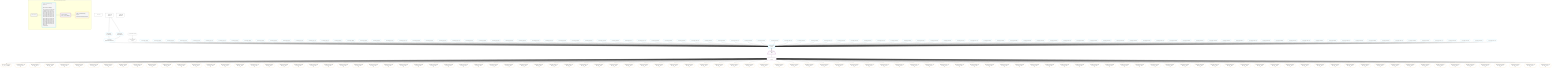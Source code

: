 %%{init: {'themeVariables': { 'fontSize': '12px'}}}%%
graph TD
    classDef path fill:#eee,stroke:#000,color:#000
    classDef plan fill:#fff,stroke-width:1px,color:#000
    classDef itemplan fill:#fff,stroke-width:2px,color:#000
    classDef unbatchedplan fill:#dff,stroke-width:1px,color:#000
    classDef sideeffectplan fill:#fcc,stroke-width:2px,color:#000
    classDef bucket fill:#f6f6f6,color:#000,stroke-width:2px,text-align:left


    %% define steps
    __Value0["__Value[0∈0]"]:::plan
    __Value3["__Value[3∈0]<br />ᐸcontextᐳ"]:::plan
    __Value5["__Value[5∈0]<br />ᐸrootValueᐳ"]:::plan
    __InputStaticLeaf7{{"__InputStaticLeaf[7∈0]"}}:::plan
    Access16{{"Access[16∈1]<br />ᐸ3.pgSettingsᐳ"}}:::plan
    Access17{{"Access[17∈1]<br />ᐸ3.withPgClientᐳ"}}:::plan
    Object18{{"Object[18∈1]<br />ᐸ{pgSettings,withPgClient}ᐳ"}}:::plan
    Connection19{{"Connection[19∈0]<br />ᐸ15ᐳ"}}:::plan
    __InputStaticLeaf24{{"__InputStaticLeaf[24∈1]"}}:::plan
    __InputStaticLeaf28{{"__InputStaticLeaf[28∈1]"}}:::plan
    __InputStaticLeaf32{{"__InputStaticLeaf[32∈1]"}}:::plan
    __InputStaticLeaf36{{"__InputStaticLeaf[36∈1]"}}:::plan
    __InputStaticLeaf40{{"__InputStaticLeaf[40∈1]"}}:::plan
    __InputStaticLeaf44{{"__InputStaticLeaf[44∈1]"}}:::plan
    __InputStaticLeaf48{{"__InputStaticLeaf[48∈1]"}}:::plan
    __InputStaticLeaf52{{"__InputStaticLeaf[52∈1]"}}:::plan
    __InputStaticLeaf56{{"__InputStaticLeaf[56∈1]"}}:::plan
    __InputStaticLeaf60{{"__InputStaticLeaf[60∈1]"}}:::plan
    __InputStaticLeaf64{{"__InputStaticLeaf[64∈1]"}}:::plan
    __InputStaticLeaf68{{"__InputStaticLeaf[68∈1]"}}:::plan
    __InputStaticLeaf72{{"__InputStaticLeaf[72∈1]"}}:::plan
    __InputStaticLeaf76{{"__InputStaticLeaf[76∈1]"}}:::plan
    __InputStaticLeaf80{{"__InputStaticLeaf[80∈1]"}}:::plan
    __InputStaticLeaf84{{"__InputStaticLeaf[84∈1]"}}:::plan
    __InputStaticLeaf88{{"__InputStaticLeaf[88∈1]"}}:::plan
    __InputStaticLeaf92{{"__InputStaticLeaf[92∈1]"}}:::plan
    __InputStaticLeaf96{{"__InputStaticLeaf[96∈1]"}}:::plan
    __InputStaticLeaf100{{"__InputStaticLeaf[100∈1]"}}:::plan
    __InputStaticLeaf104{{"__InputStaticLeaf[104∈1]"}}:::plan
    __InputStaticLeaf108{{"__InputStaticLeaf[108∈1]"}}:::plan
    __InputStaticLeaf112{{"__InputStaticLeaf[112∈1]"}}:::plan
    __InputStaticLeaf116{{"__InputStaticLeaf[116∈1]"}}:::plan
    __InputStaticLeaf120{{"__InputStaticLeaf[120∈1]"}}:::plan
    __InputStaticLeaf124{{"__InputStaticLeaf[124∈1]"}}:::plan
    __InputStaticLeaf128{{"__InputStaticLeaf[128∈1]"}}:::plan
    __InputStaticLeaf132{{"__InputStaticLeaf[132∈1]"}}:::plan
    __InputStaticLeaf136{{"__InputStaticLeaf[136∈1]"}}:::plan
    __InputStaticLeaf140{{"__InputStaticLeaf[140∈1]"}}:::plan
    __InputStaticLeaf144{{"__InputStaticLeaf[144∈1]"}}:::plan
    __InputStaticLeaf148{{"__InputStaticLeaf[148∈1]"}}:::plan
    __InputStaticLeaf152{{"__InputStaticLeaf[152∈1]"}}:::plan
    __InputStaticLeaf156{{"__InputStaticLeaf[156∈1]"}}:::plan
    __InputStaticLeaf160{{"__InputStaticLeaf[160∈1]"}}:::plan
    __InputStaticLeaf164{{"__InputStaticLeaf[164∈1]"}}:::plan
    __InputStaticLeaf168{{"__InputStaticLeaf[168∈1]"}}:::plan
    __InputStaticLeaf172{{"__InputStaticLeaf[172∈1]"}}:::plan
    __InputStaticLeaf176{{"__InputStaticLeaf[176∈1]"}}:::plan
    __InputStaticLeaf180{{"__InputStaticLeaf[180∈1]"}}:::plan
    __InputStaticLeaf184{{"__InputStaticLeaf[184∈1]"}}:::plan
    __InputStaticLeaf188{{"__InputStaticLeaf[188∈1]"}}:::plan
    __InputStaticLeaf192{{"__InputStaticLeaf[192∈1]"}}:::plan
    __InputStaticLeaf196{{"__InputStaticLeaf[196∈1]"}}:::plan
    __InputStaticLeaf200{{"__InputStaticLeaf[200∈1]"}}:::plan
    __InputStaticLeaf204{{"__InputStaticLeaf[204∈1]"}}:::plan
    __InputStaticLeaf208{{"__InputStaticLeaf[208∈1]"}}:::plan
    __InputStaticLeaf212{{"__InputStaticLeaf[212∈1]"}}:::plan
    __InputStaticLeaf216{{"__InputStaticLeaf[216∈1]"}}:::plan
    __InputStaticLeaf220{{"__InputStaticLeaf[220∈1]"}}:::plan
    __InputStaticLeaf224{{"__InputStaticLeaf[224∈1]"}}:::plan
    __InputStaticLeaf228{{"__InputStaticLeaf[228∈1]"}}:::plan
    __InputStaticLeaf232{{"__InputStaticLeaf[232∈1]"}}:::plan
    __InputStaticLeaf236{{"__InputStaticLeaf[236∈1]"}}:::plan
    __InputStaticLeaf240{{"__InputStaticLeaf[240∈1]"}}:::plan
    __InputStaticLeaf244{{"__InputStaticLeaf[244∈1]"}}:::plan
    __InputStaticLeaf248{{"__InputStaticLeaf[248∈1]"}}:::plan
    __InputStaticLeaf252{{"__InputStaticLeaf[252∈1]"}}:::plan
    __InputStaticLeaf256{{"__InputStaticLeaf[256∈1]"}}:::plan
    __InputStaticLeaf260{{"__InputStaticLeaf[260∈1]"}}:::plan
    __InputStaticLeaf264{{"__InputStaticLeaf[264∈1]"}}:::plan
    __InputStaticLeaf268{{"__InputStaticLeaf[268∈1]"}}:::plan
    __InputStaticLeaf272{{"__InputStaticLeaf[272∈1]"}}:::plan
    __InputStaticLeaf276{{"__InputStaticLeaf[276∈1]"}}:::plan
    __InputStaticLeaf280{{"__InputStaticLeaf[280∈1]"}}:::plan
    __InputStaticLeaf284{{"__InputStaticLeaf[284∈1]"}}:::plan
    __InputStaticLeaf288{{"__InputStaticLeaf[288∈1]"}}:::plan
    __InputStaticLeaf292{{"__InputStaticLeaf[292∈1]"}}:::plan
    __InputStaticLeaf296{{"__InputStaticLeaf[296∈1]"}}:::plan
    __InputStaticLeaf300{{"__InputStaticLeaf[300∈1]"}}:::plan
    __InputStaticLeaf304{{"__InputStaticLeaf[304∈1]"}}:::plan
    __InputStaticLeaf308{{"__InputStaticLeaf[308∈1]"}}:::plan
    __InputStaticLeaf312{{"__InputStaticLeaf[312∈1]"}}:::plan
    __InputStaticLeaf316{{"__InputStaticLeaf[316∈1]"}}:::plan
    __InputStaticLeaf320{{"__InputStaticLeaf[320∈1]"}}:::plan
    __InputStaticLeaf324{{"__InputStaticLeaf[324∈1]"}}:::plan
    __InputStaticLeaf328{{"__InputStaticLeaf[328∈1]"}}:::plan
    __InputStaticLeaf332{{"__InputStaticLeaf[332∈1]"}}:::plan
    __InputStaticLeaf336{{"__InputStaticLeaf[336∈1]"}}:::plan
    __InputStaticLeaf340{{"__InputStaticLeaf[340∈1]"}}:::plan
    __InputStaticLeaf344{{"__InputStaticLeaf[344∈1]"}}:::plan
    __InputStaticLeaf348{{"__InputStaticLeaf[348∈1]"}}:::plan
    __InputStaticLeaf352{{"__InputStaticLeaf[352∈1]"}}:::plan
    __InputStaticLeaf356{{"__InputStaticLeaf[356∈1]"}}:::plan
    __InputStaticLeaf360{{"__InputStaticLeaf[360∈1]"}}:::plan
    __InputStaticLeaf364{{"__InputStaticLeaf[364∈1]"}}:::plan
    __InputStaticLeaf368{{"__InputStaticLeaf[368∈1]"}}:::plan
    __InputStaticLeaf372{{"__InputStaticLeaf[372∈1]"}}:::plan
    __InputStaticLeaf376{{"__InputStaticLeaf[376∈1]"}}:::plan
    __InputStaticLeaf380{{"__InputStaticLeaf[380∈1]"}}:::plan
    __InputStaticLeaf384{{"__InputStaticLeaf[384∈1]"}}:::plan
    __InputStaticLeaf388{{"__InputStaticLeaf[388∈1]"}}:::plan
    __InputStaticLeaf392{{"__InputStaticLeaf[392∈1]"}}:::plan
    __InputStaticLeaf396{{"__InputStaticLeaf[396∈1]"}}:::plan
    __InputStaticLeaf400{{"__InputStaticLeaf[400∈1]"}}:::plan
    __InputStaticLeaf404{{"__InputStaticLeaf[404∈1]"}}:::plan
    __InputStaticLeaf408{{"__InputStaticLeaf[408∈1]"}}:::plan
    __InputStaticLeaf412{{"__InputStaticLeaf[412∈1]"}}:::plan
    __InputStaticLeaf416{{"__InputStaticLeaf[416∈1]"}}:::plan
    __InputStaticLeaf420{{"__InputStaticLeaf[420∈1]"}}:::plan
    __InputStaticLeaf424{{"__InputStaticLeaf[424∈1]"}}:::plan
    __InputStaticLeaf428{{"__InputStaticLeaf[428∈1]"}}:::plan
    __InputStaticLeaf432{{"__InputStaticLeaf[432∈1]"}}:::plan
    PgSelect20[["PgSelect[20∈1]<br />ᐸpostᐳ"]]:::plan
    __Item21[/"__Item[21∈2]<br />ᐸ20ᐳ"\]:::itemplan
    PgSelectSingle22{{"PgSelectSingle[22∈2]<br />ᐸpostᐳ"}}:::plan
    PgClassExpression23{{"PgClassExpression[23∈3]<br />ᐸ__post__.”headline”ᐳ"}}:::plan
    PgClassExpression27{{"PgClassExpression[27∈3]<br />ᐸ”a”.”post_...lder! */<br />)ᐳ"}}:::plan
    PgClassExpression31{{"PgClassExpression[31∈3]<br />ᐸ”a”.”post_...lder! */<br />)ᐳ"}}:::plan
    PgClassExpression35{{"PgClassExpression[35∈3]<br />ᐸ”a”.”post_...lder! */<br />)ᐳ"}}:::plan
    PgClassExpression39{{"PgClassExpression[39∈3]<br />ᐸ”a”.”post_...lder! */<br />)ᐳ"}}:::plan
    PgClassExpression43{{"PgClassExpression[43∈3]<br />ᐸ”a”.”post_...lder! */<br />)ᐳ"}}:::plan
    PgClassExpression47{{"PgClassExpression[47∈3]<br />ᐸ”a”.”post_...lder! */<br />)ᐳ"}}:::plan
    PgClassExpression51{{"PgClassExpression[51∈3]<br />ᐸ”a”.”post_...lder! */<br />)ᐳ"}}:::plan
    PgClassExpression55{{"PgClassExpression[55∈3]<br />ᐸ”a”.”post_...lder! */<br />)ᐳ"}}:::plan
    PgClassExpression59{{"PgClassExpression[59∈3]<br />ᐸ”a”.”post_...lder! */<br />)ᐳ"}}:::plan
    PgClassExpression63{{"PgClassExpression[63∈3]<br />ᐸ”a”.”post_...lder! */<br />)ᐳ"}}:::plan
    PgClassExpression67{{"PgClassExpression[67∈3]<br />ᐸ”a”.”post_...lder! */<br />)ᐳ"}}:::plan
    PgClassExpression71{{"PgClassExpression[71∈3]<br />ᐸ”a”.”post_...lder! */<br />)ᐳ"}}:::plan
    PgClassExpression75{{"PgClassExpression[75∈3]<br />ᐸ”a”.”post_...lder! */<br />)ᐳ"}}:::plan
    PgClassExpression79{{"PgClassExpression[79∈3]<br />ᐸ”a”.”post_...lder! */<br />)ᐳ"}}:::plan
    PgClassExpression83{{"PgClassExpression[83∈3]<br />ᐸ”a”.”post_...lder! */<br />)ᐳ"}}:::plan
    PgClassExpression87{{"PgClassExpression[87∈3]<br />ᐸ”a”.”post_...lder! */<br />)ᐳ"}}:::plan
    PgClassExpression91{{"PgClassExpression[91∈3]<br />ᐸ”a”.”post_...lder! */<br />)ᐳ"}}:::plan
    PgClassExpression95{{"PgClassExpression[95∈3]<br />ᐸ”a”.”post_...lder! */<br />)ᐳ"}}:::plan
    PgClassExpression99{{"PgClassExpression[99∈3]<br />ᐸ”a”.”post_...lder! */<br />)ᐳ"}}:::plan
    PgClassExpression103{{"PgClassExpression[103∈3]<br />ᐸ”a”.”post_...lder! */<br />)ᐳ"}}:::plan
    PgClassExpression107{{"PgClassExpression[107∈3]<br />ᐸ”a”.”post_...lder! */<br />)ᐳ"}}:::plan
    PgClassExpression111{{"PgClassExpression[111∈3]<br />ᐸ”a”.”post_...lder! */<br />)ᐳ"}}:::plan
    PgClassExpression115{{"PgClassExpression[115∈3]<br />ᐸ”a”.”post_...lder! */<br />)ᐳ"}}:::plan
    PgClassExpression119{{"PgClassExpression[119∈3]<br />ᐸ”a”.”post_...lder! */<br />)ᐳ"}}:::plan
    PgClassExpression123{{"PgClassExpression[123∈3]<br />ᐸ”a”.”post_...lder! */<br />)ᐳ"}}:::plan
    PgClassExpression127{{"PgClassExpression[127∈3]<br />ᐸ”a”.”post_...lder! */<br />)ᐳ"}}:::plan
    PgClassExpression131{{"PgClassExpression[131∈3]<br />ᐸ”a”.”post_...lder! */<br />)ᐳ"}}:::plan
    PgClassExpression135{{"PgClassExpression[135∈3]<br />ᐸ”a”.”post_...lder! */<br />)ᐳ"}}:::plan
    PgClassExpression139{{"PgClassExpression[139∈3]<br />ᐸ”a”.”post_...lder! */<br />)ᐳ"}}:::plan
    PgClassExpression143{{"PgClassExpression[143∈3]<br />ᐸ”a”.”post_...lder! */<br />)ᐳ"}}:::plan
    PgClassExpression147{{"PgClassExpression[147∈3]<br />ᐸ”a”.”post_...lder! */<br />)ᐳ"}}:::plan
    PgClassExpression151{{"PgClassExpression[151∈3]<br />ᐸ”a”.”post_...lder! */<br />)ᐳ"}}:::plan
    PgClassExpression155{{"PgClassExpression[155∈3]<br />ᐸ”a”.”post_...lder! */<br />)ᐳ"}}:::plan
    PgClassExpression159{{"PgClassExpression[159∈3]<br />ᐸ”a”.”post_...lder! */<br />)ᐳ"}}:::plan
    PgClassExpression163{{"PgClassExpression[163∈3]<br />ᐸ”a”.”post_...lder! */<br />)ᐳ"}}:::plan
    PgClassExpression167{{"PgClassExpression[167∈3]<br />ᐸ”a”.”post_...lder! */<br />)ᐳ"}}:::plan
    PgClassExpression171{{"PgClassExpression[171∈3]<br />ᐸ”a”.”post_...lder! */<br />)ᐳ"}}:::plan
    PgClassExpression175{{"PgClassExpression[175∈3]<br />ᐸ”a”.”post_...lder! */<br />)ᐳ"}}:::plan
    PgClassExpression179{{"PgClassExpression[179∈3]<br />ᐸ”a”.”post_...lder! */<br />)ᐳ"}}:::plan
    PgClassExpression183{{"PgClassExpression[183∈3]<br />ᐸ”a”.”post_...lder! */<br />)ᐳ"}}:::plan
    PgClassExpression187{{"PgClassExpression[187∈3]<br />ᐸ”a”.”post_...lder! */<br />)ᐳ"}}:::plan
    PgClassExpression191{{"PgClassExpression[191∈3]<br />ᐸ”a”.”post_...lder! */<br />)ᐳ"}}:::plan
    PgClassExpression195{{"PgClassExpression[195∈3]<br />ᐸ”a”.”post_...lder! */<br />)ᐳ"}}:::plan
    PgClassExpression199{{"PgClassExpression[199∈3]<br />ᐸ”a”.”post_...lder! */<br />)ᐳ"}}:::plan
    PgClassExpression203{{"PgClassExpression[203∈3]<br />ᐸ”a”.”post_...lder! */<br />)ᐳ"}}:::plan
    PgClassExpression207{{"PgClassExpression[207∈3]<br />ᐸ”a”.”post_...lder! */<br />)ᐳ"}}:::plan
    PgClassExpression211{{"PgClassExpression[211∈3]<br />ᐸ”a”.”post_...lder! */<br />)ᐳ"}}:::plan
    PgClassExpression215{{"PgClassExpression[215∈3]<br />ᐸ”a”.”post_...lder! */<br />)ᐳ"}}:::plan
    PgClassExpression219{{"PgClassExpression[219∈3]<br />ᐸ”a”.”post_...lder! */<br />)ᐳ"}}:::plan
    PgClassExpression223{{"PgClassExpression[223∈3]<br />ᐸ”a”.”post_...lder! */<br />)ᐳ"}}:::plan
    PgClassExpression227{{"PgClassExpression[227∈3]<br />ᐸ”a”.”post_...lder! */<br />)ᐳ"}}:::plan
    PgClassExpression231{{"PgClassExpression[231∈3]<br />ᐸ”a”.”post_...lder! */<br />)ᐳ"}}:::plan
    PgClassExpression235{{"PgClassExpression[235∈3]<br />ᐸ”a”.”post_...lder! */<br />)ᐳ"}}:::plan
    PgClassExpression239{{"PgClassExpression[239∈3]<br />ᐸ”a”.”post_...lder! */<br />)ᐳ"}}:::plan
    PgClassExpression243{{"PgClassExpression[243∈3]<br />ᐸ”a”.”post_...lder! */<br />)ᐳ"}}:::plan
    PgClassExpression247{{"PgClassExpression[247∈3]<br />ᐸ”a”.”post_...lder! */<br />)ᐳ"}}:::plan
    PgClassExpression251{{"PgClassExpression[251∈3]<br />ᐸ”a”.”post_...lder! */<br />)ᐳ"}}:::plan
    PgClassExpression255{{"PgClassExpression[255∈3]<br />ᐸ”a”.”post_...lder! */<br />)ᐳ"}}:::plan
    PgClassExpression259{{"PgClassExpression[259∈3]<br />ᐸ”a”.”post_...lder! */<br />)ᐳ"}}:::plan
    PgClassExpression263{{"PgClassExpression[263∈3]<br />ᐸ”a”.”post_...lder! */<br />)ᐳ"}}:::plan
    PgClassExpression267{{"PgClassExpression[267∈3]<br />ᐸ”a”.”post_...lder! */<br />)ᐳ"}}:::plan
    PgClassExpression271{{"PgClassExpression[271∈3]<br />ᐸ”a”.”post_...lder! */<br />)ᐳ"}}:::plan
    PgClassExpression275{{"PgClassExpression[275∈3]<br />ᐸ”a”.”post_...lder! */<br />)ᐳ"}}:::plan
    PgClassExpression279{{"PgClassExpression[279∈3]<br />ᐸ”a”.”post_...lder! */<br />)ᐳ"}}:::plan
    PgClassExpression283{{"PgClassExpression[283∈3]<br />ᐸ”a”.”post_...lder! */<br />)ᐳ"}}:::plan
    PgClassExpression287{{"PgClassExpression[287∈3]<br />ᐸ”a”.”post_...lder! */<br />)ᐳ"}}:::plan
    PgClassExpression291{{"PgClassExpression[291∈3]<br />ᐸ”a”.”post_...lder! */<br />)ᐳ"}}:::plan
    PgClassExpression295{{"PgClassExpression[295∈3]<br />ᐸ”a”.”post_...lder! */<br />)ᐳ"}}:::plan
    PgClassExpression299{{"PgClassExpression[299∈3]<br />ᐸ”a”.”post_...lder! */<br />)ᐳ"}}:::plan
    PgClassExpression303{{"PgClassExpression[303∈3]<br />ᐸ”a”.”post_...lder! */<br />)ᐳ"}}:::plan
    PgClassExpression307{{"PgClassExpression[307∈3]<br />ᐸ”a”.”post_...lder! */<br />)ᐳ"}}:::plan
    PgClassExpression311{{"PgClassExpression[311∈3]<br />ᐸ”a”.”post_...lder! */<br />)ᐳ"}}:::plan
    PgClassExpression315{{"PgClassExpression[315∈3]<br />ᐸ”a”.”post_...lder! */<br />)ᐳ"}}:::plan
    PgClassExpression319{{"PgClassExpression[319∈3]<br />ᐸ”a”.”post_...lder! */<br />)ᐳ"}}:::plan
    PgClassExpression323{{"PgClassExpression[323∈3]<br />ᐸ”a”.”post_...lder! */<br />)ᐳ"}}:::plan
    PgClassExpression327{{"PgClassExpression[327∈3]<br />ᐸ”a”.”post_...lder! */<br />)ᐳ"}}:::plan
    PgClassExpression331{{"PgClassExpression[331∈3]<br />ᐸ”a”.”post_...lder! */<br />)ᐳ"}}:::plan
    PgClassExpression335{{"PgClassExpression[335∈3]<br />ᐸ”a”.”post_...lder! */<br />)ᐳ"}}:::plan
    PgClassExpression339{{"PgClassExpression[339∈3]<br />ᐸ”a”.”post_...lder! */<br />)ᐳ"}}:::plan
    PgClassExpression343{{"PgClassExpression[343∈3]<br />ᐸ”a”.”post_...lder! */<br />)ᐳ"}}:::plan
    PgClassExpression347{{"PgClassExpression[347∈3]<br />ᐸ”a”.”post_...lder! */<br />)ᐳ"}}:::plan
    PgClassExpression351{{"PgClassExpression[351∈3]<br />ᐸ”a”.”post_...lder! */<br />)ᐳ"}}:::plan
    PgClassExpression355{{"PgClassExpression[355∈3]<br />ᐸ”a”.”post_...lder! */<br />)ᐳ"}}:::plan
    PgClassExpression359{{"PgClassExpression[359∈3]<br />ᐸ”a”.”post_...lder! */<br />)ᐳ"}}:::plan
    PgClassExpression363{{"PgClassExpression[363∈3]<br />ᐸ”a”.”post_...lder! */<br />)ᐳ"}}:::plan
    PgClassExpression367{{"PgClassExpression[367∈3]<br />ᐸ”a”.”post_...lder! */<br />)ᐳ"}}:::plan
    PgClassExpression371{{"PgClassExpression[371∈3]<br />ᐸ”a”.”post_...lder! */<br />)ᐳ"}}:::plan
    PgClassExpression375{{"PgClassExpression[375∈3]<br />ᐸ”a”.”post_...lder! */<br />)ᐳ"}}:::plan
    PgClassExpression379{{"PgClassExpression[379∈3]<br />ᐸ”a”.”post_...lder! */<br />)ᐳ"}}:::plan
    PgClassExpression383{{"PgClassExpression[383∈3]<br />ᐸ”a”.”post_...lder! */<br />)ᐳ"}}:::plan
    PgClassExpression387{{"PgClassExpression[387∈3]<br />ᐸ”a”.”post_...lder! */<br />)ᐳ"}}:::plan
    PgClassExpression391{{"PgClassExpression[391∈3]<br />ᐸ”a”.”post_...lder! */<br />)ᐳ"}}:::plan
    PgClassExpression395{{"PgClassExpression[395∈3]<br />ᐸ”a”.”post_...lder! */<br />)ᐳ"}}:::plan
    PgClassExpression399{{"PgClassExpression[399∈3]<br />ᐸ”a”.”post_...lder! */<br />)ᐳ"}}:::plan
    PgClassExpression403{{"PgClassExpression[403∈3]<br />ᐸ”a”.”post_...lder! */<br />)ᐳ"}}:::plan
    PgClassExpression407{{"PgClassExpression[407∈3]<br />ᐸ”a”.”post_...lder! */<br />)ᐳ"}}:::plan
    PgClassExpression411{{"PgClassExpression[411∈3]<br />ᐸ”a”.”post_...lder! */<br />)ᐳ"}}:::plan
    PgClassExpression415{{"PgClassExpression[415∈3]<br />ᐸ”a”.”post_...lder! */<br />)ᐳ"}}:::plan
    PgClassExpression419{{"PgClassExpression[419∈3]<br />ᐸ”a”.”post_...lder! */<br />)ᐳ"}}:::plan
    PgClassExpression423{{"PgClassExpression[423∈3]<br />ᐸ”a”.”post_...lder! */<br />)ᐳ"}}:::plan
    PgClassExpression427{{"PgClassExpression[427∈3]<br />ᐸ”a”.”post_...lder! */<br />)ᐳ"}}:::plan
    PgClassExpression431{{"PgClassExpression[431∈3]<br />ᐸ”a”.”post_...lder! */<br />)ᐳ"}}:::plan
    PgClassExpression435{{"PgClassExpression[435∈3]<br />ᐸ”a”.”post_...lder! */<br />)ᐳ"}}:::plan

    %% plan dependencies
    __Value3 --> Access16
    __Value3 --> Access17
    Access16 & Access17 --> Object18
    __InputStaticLeaf7 --> Connection19
    Object18 & Connection19 & __InputStaticLeaf24 & __InputStaticLeaf28 & __InputStaticLeaf32 & __InputStaticLeaf36 & __InputStaticLeaf40 & __InputStaticLeaf44 & __InputStaticLeaf48 & __InputStaticLeaf52 & __InputStaticLeaf56 & __InputStaticLeaf60 & __InputStaticLeaf64 & __InputStaticLeaf68 & __InputStaticLeaf72 & __InputStaticLeaf76 & __InputStaticLeaf80 & __InputStaticLeaf84 & __InputStaticLeaf88 & __InputStaticLeaf92 & __InputStaticLeaf96 & __InputStaticLeaf100 & __InputStaticLeaf104 & __InputStaticLeaf108 & __InputStaticLeaf112 & __InputStaticLeaf116 & __InputStaticLeaf120 & __InputStaticLeaf124 & __InputStaticLeaf128 & __InputStaticLeaf132 & __InputStaticLeaf136 & __InputStaticLeaf140 & __InputStaticLeaf144 & __InputStaticLeaf148 & __InputStaticLeaf152 & __InputStaticLeaf156 & __InputStaticLeaf160 & __InputStaticLeaf164 & __InputStaticLeaf168 & __InputStaticLeaf172 & __InputStaticLeaf176 & __InputStaticLeaf180 & __InputStaticLeaf184 & __InputStaticLeaf188 & __InputStaticLeaf192 & __InputStaticLeaf196 & __InputStaticLeaf200 & __InputStaticLeaf204 & __InputStaticLeaf208 & __InputStaticLeaf212 & __InputStaticLeaf216 & __InputStaticLeaf220 & __InputStaticLeaf224 & __InputStaticLeaf228 & __InputStaticLeaf232 & __InputStaticLeaf236 & __InputStaticLeaf240 & __InputStaticLeaf244 & __InputStaticLeaf248 & __InputStaticLeaf252 & __InputStaticLeaf256 & __InputStaticLeaf260 & __InputStaticLeaf264 & __InputStaticLeaf268 & __InputStaticLeaf272 & __InputStaticLeaf276 & __InputStaticLeaf280 & __InputStaticLeaf284 & __InputStaticLeaf288 & __InputStaticLeaf292 & __InputStaticLeaf296 & __InputStaticLeaf300 & __InputStaticLeaf304 & __InputStaticLeaf308 & __InputStaticLeaf312 & __InputStaticLeaf316 & __InputStaticLeaf320 & __InputStaticLeaf324 & __InputStaticLeaf328 & __InputStaticLeaf332 & __InputStaticLeaf336 & __InputStaticLeaf340 & __InputStaticLeaf344 & __InputStaticLeaf348 & __InputStaticLeaf352 & __InputStaticLeaf356 & __InputStaticLeaf360 & __InputStaticLeaf364 & __InputStaticLeaf368 & __InputStaticLeaf372 & __InputStaticLeaf376 & __InputStaticLeaf380 & __InputStaticLeaf384 & __InputStaticLeaf388 & __InputStaticLeaf392 & __InputStaticLeaf396 & __InputStaticLeaf400 & __InputStaticLeaf404 & __InputStaticLeaf408 & __InputStaticLeaf412 & __InputStaticLeaf416 & __InputStaticLeaf420 & __InputStaticLeaf424 & __InputStaticLeaf428 & __InputStaticLeaf432 --> PgSelect20
    PgSelect20 ==> __Item21
    __Item21 --> PgSelectSingle22
    PgSelectSingle22 --> PgClassExpression23
    PgSelectSingle22 --> PgClassExpression27
    PgSelectSingle22 --> PgClassExpression31
    PgSelectSingle22 --> PgClassExpression35
    PgSelectSingle22 --> PgClassExpression39
    PgSelectSingle22 --> PgClassExpression43
    PgSelectSingle22 --> PgClassExpression47
    PgSelectSingle22 --> PgClassExpression51
    PgSelectSingle22 --> PgClassExpression55
    PgSelectSingle22 --> PgClassExpression59
    PgSelectSingle22 --> PgClassExpression63
    PgSelectSingle22 --> PgClassExpression67
    PgSelectSingle22 --> PgClassExpression71
    PgSelectSingle22 --> PgClassExpression75
    PgSelectSingle22 --> PgClassExpression79
    PgSelectSingle22 --> PgClassExpression83
    PgSelectSingle22 --> PgClassExpression87
    PgSelectSingle22 --> PgClassExpression91
    PgSelectSingle22 --> PgClassExpression95
    PgSelectSingle22 --> PgClassExpression99
    PgSelectSingle22 --> PgClassExpression103
    PgSelectSingle22 --> PgClassExpression107
    PgSelectSingle22 --> PgClassExpression111
    PgSelectSingle22 --> PgClassExpression115
    PgSelectSingle22 --> PgClassExpression119
    PgSelectSingle22 --> PgClassExpression123
    PgSelectSingle22 --> PgClassExpression127
    PgSelectSingle22 --> PgClassExpression131
    PgSelectSingle22 --> PgClassExpression135
    PgSelectSingle22 --> PgClassExpression139
    PgSelectSingle22 --> PgClassExpression143
    PgSelectSingle22 --> PgClassExpression147
    PgSelectSingle22 --> PgClassExpression151
    PgSelectSingle22 --> PgClassExpression155
    PgSelectSingle22 --> PgClassExpression159
    PgSelectSingle22 --> PgClassExpression163
    PgSelectSingle22 --> PgClassExpression167
    PgSelectSingle22 --> PgClassExpression171
    PgSelectSingle22 --> PgClassExpression175
    PgSelectSingle22 --> PgClassExpression179
    PgSelectSingle22 --> PgClassExpression183
    PgSelectSingle22 --> PgClassExpression187
    PgSelectSingle22 --> PgClassExpression191
    PgSelectSingle22 --> PgClassExpression195
    PgSelectSingle22 --> PgClassExpression199
    PgSelectSingle22 --> PgClassExpression203
    PgSelectSingle22 --> PgClassExpression207
    PgSelectSingle22 --> PgClassExpression211
    PgSelectSingle22 --> PgClassExpression215
    PgSelectSingle22 --> PgClassExpression219
    PgSelectSingle22 --> PgClassExpression223
    PgSelectSingle22 --> PgClassExpression227
    PgSelectSingle22 --> PgClassExpression231
    PgSelectSingle22 --> PgClassExpression235
    PgSelectSingle22 --> PgClassExpression239
    PgSelectSingle22 --> PgClassExpression243
    PgSelectSingle22 --> PgClassExpression247
    PgSelectSingle22 --> PgClassExpression251
    PgSelectSingle22 --> PgClassExpression255
    PgSelectSingle22 --> PgClassExpression259
    PgSelectSingle22 --> PgClassExpression263
    PgSelectSingle22 --> PgClassExpression267
    PgSelectSingle22 --> PgClassExpression271
    PgSelectSingle22 --> PgClassExpression275
    PgSelectSingle22 --> PgClassExpression279
    PgSelectSingle22 --> PgClassExpression283
    PgSelectSingle22 --> PgClassExpression287
    PgSelectSingle22 --> PgClassExpression291
    PgSelectSingle22 --> PgClassExpression295
    PgSelectSingle22 --> PgClassExpression299
    PgSelectSingle22 --> PgClassExpression303
    PgSelectSingle22 --> PgClassExpression307
    PgSelectSingle22 --> PgClassExpression311
    PgSelectSingle22 --> PgClassExpression315
    PgSelectSingle22 --> PgClassExpression319
    PgSelectSingle22 --> PgClassExpression323
    PgSelectSingle22 --> PgClassExpression327
    PgSelectSingle22 --> PgClassExpression331
    PgSelectSingle22 --> PgClassExpression335
    PgSelectSingle22 --> PgClassExpression339
    PgSelectSingle22 --> PgClassExpression343
    PgSelectSingle22 --> PgClassExpression347
    PgSelectSingle22 --> PgClassExpression351
    PgSelectSingle22 --> PgClassExpression355
    PgSelectSingle22 --> PgClassExpression359
    PgSelectSingle22 --> PgClassExpression363
    PgSelectSingle22 --> PgClassExpression367
    PgSelectSingle22 --> PgClassExpression371
    PgSelectSingle22 --> PgClassExpression375
    PgSelectSingle22 --> PgClassExpression379
    PgSelectSingle22 --> PgClassExpression383
    PgSelectSingle22 --> PgClassExpression387
    PgSelectSingle22 --> PgClassExpression391
    PgSelectSingle22 --> PgClassExpression395
    PgSelectSingle22 --> PgClassExpression399
    PgSelectSingle22 --> PgClassExpression403
    PgSelectSingle22 --> PgClassExpression407
    PgSelectSingle22 --> PgClassExpression411
    PgSelectSingle22 --> PgClassExpression415
    PgSelectSingle22 --> PgClassExpression419
    PgSelectSingle22 --> PgClassExpression423
    PgSelectSingle22 --> PgClassExpression427
    PgSelectSingle22 --> PgClassExpression431
    PgSelectSingle22 --> PgClassExpression435

    subgraph "Buckets for queries/v4/json-overflow"
    Bucket0("Bucket 0 (root)"):::bucket
    classDef bucket0 stroke:#696969
    class Bucket0,__Value0,__Value3,__Value5,__InputStaticLeaf7,Connection19 bucket0
    Bucket1("Bucket 1 (nullableBoundary)<br />Deps: 3, 19<br /><br />ROOT Connectionᐸ15ᐳ[19]<br />1: <br />ᐳ: 16, 17, 24, 28, 32, 36, 40, 44, 48, 52, 56, 60, 64, 68, 72, 76, 80, 84, 88, 92, 96, 100, 104, 108, 112, 116, 120, 124, 128, 132, 136, 140, 144, 148, 152, 156, 160, 164, 168, 172, 176, 180, 184, 188, 192, 196, 200, 204, 208, 212, 216, 220, 224, 228, 232, 236, 240, 244, 248, 252, 256, 260, 264, 268, 272, 276, 280, 284, 288, 292, 296, 300, 304, 308, 312, 316, 320, 324, 328, 332, 336, 340, 344, 348, 352, 356, 360, 364, 368, 372, 376, 380, 384, 388, 392, 396, 400, 404, 408, 412, 416, 420, 424, 428, 432, 18<br />2: PgSelect[20]"):::bucket
    classDef bucket1 stroke:#00bfff
    class Bucket1,Access16,Access17,Object18,PgSelect20,__InputStaticLeaf24,__InputStaticLeaf28,__InputStaticLeaf32,__InputStaticLeaf36,__InputStaticLeaf40,__InputStaticLeaf44,__InputStaticLeaf48,__InputStaticLeaf52,__InputStaticLeaf56,__InputStaticLeaf60,__InputStaticLeaf64,__InputStaticLeaf68,__InputStaticLeaf72,__InputStaticLeaf76,__InputStaticLeaf80,__InputStaticLeaf84,__InputStaticLeaf88,__InputStaticLeaf92,__InputStaticLeaf96,__InputStaticLeaf100,__InputStaticLeaf104,__InputStaticLeaf108,__InputStaticLeaf112,__InputStaticLeaf116,__InputStaticLeaf120,__InputStaticLeaf124,__InputStaticLeaf128,__InputStaticLeaf132,__InputStaticLeaf136,__InputStaticLeaf140,__InputStaticLeaf144,__InputStaticLeaf148,__InputStaticLeaf152,__InputStaticLeaf156,__InputStaticLeaf160,__InputStaticLeaf164,__InputStaticLeaf168,__InputStaticLeaf172,__InputStaticLeaf176,__InputStaticLeaf180,__InputStaticLeaf184,__InputStaticLeaf188,__InputStaticLeaf192,__InputStaticLeaf196,__InputStaticLeaf200,__InputStaticLeaf204,__InputStaticLeaf208,__InputStaticLeaf212,__InputStaticLeaf216,__InputStaticLeaf220,__InputStaticLeaf224,__InputStaticLeaf228,__InputStaticLeaf232,__InputStaticLeaf236,__InputStaticLeaf240,__InputStaticLeaf244,__InputStaticLeaf248,__InputStaticLeaf252,__InputStaticLeaf256,__InputStaticLeaf260,__InputStaticLeaf264,__InputStaticLeaf268,__InputStaticLeaf272,__InputStaticLeaf276,__InputStaticLeaf280,__InputStaticLeaf284,__InputStaticLeaf288,__InputStaticLeaf292,__InputStaticLeaf296,__InputStaticLeaf300,__InputStaticLeaf304,__InputStaticLeaf308,__InputStaticLeaf312,__InputStaticLeaf316,__InputStaticLeaf320,__InputStaticLeaf324,__InputStaticLeaf328,__InputStaticLeaf332,__InputStaticLeaf336,__InputStaticLeaf340,__InputStaticLeaf344,__InputStaticLeaf348,__InputStaticLeaf352,__InputStaticLeaf356,__InputStaticLeaf360,__InputStaticLeaf364,__InputStaticLeaf368,__InputStaticLeaf372,__InputStaticLeaf376,__InputStaticLeaf380,__InputStaticLeaf384,__InputStaticLeaf388,__InputStaticLeaf392,__InputStaticLeaf396,__InputStaticLeaf400,__InputStaticLeaf404,__InputStaticLeaf408,__InputStaticLeaf412,__InputStaticLeaf416,__InputStaticLeaf420,__InputStaticLeaf424,__InputStaticLeaf428,__InputStaticLeaf432 bucket1
    Bucket2("Bucket 2 (listItem)<br />ROOT __Item{2}ᐸ20ᐳ[21]"):::bucket
    classDef bucket2 stroke:#7f007f
    class Bucket2,__Item21,PgSelectSingle22 bucket2
    Bucket3("Bucket 3 (nullableBoundary)<br />Deps: 22<br /><br />ROOT PgSelectSingle{2}ᐸpostᐳ[22]"):::bucket
    classDef bucket3 stroke:#ffa500
    class Bucket3,PgClassExpression23,PgClassExpression27,PgClassExpression31,PgClassExpression35,PgClassExpression39,PgClassExpression43,PgClassExpression47,PgClassExpression51,PgClassExpression55,PgClassExpression59,PgClassExpression63,PgClassExpression67,PgClassExpression71,PgClassExpression75,PgClassExpression79,PgClassExpression83,PgClassExpression87,PgClassExpression91,PgClassExpression95,PgClassExpression99,PgClassExpression103,PgClassExpression107,PgClassExpression111,PgClassExpression115,PgClassExpression119,PgClassExpression123,PgClassExpression127,PgClassExpression131,PgClassExpression135,PgClassExpression139,PgClassExpression143,PgClassExpression147,PgClassExpression151,PgClassExpression155,PgClassExpression159,PgClassExpression163,PgClassExpression167,PgClassExpression171,PgClassExpression175,PgClassExpression179,PgClassExpression183,PgClassExpression187,PgClassExpression191,PgClassExpression195,PgClassExpression199,PgClassExpression203,PgClassExpression207,PgClassExpression211,PgClassExpression215,PgClassExpression219,PgClassExpression223,PgClassExpression227,PgClassExpression231,PgClassExpression235,PgClassExpression239,PgClassExpression243,PgClassExpression247,PgClassExpression251,PgClassExpression255,PgClassExpression259,PgClassExpression263,PgClassExpression267,PgClassExpression271,PgClassExpression275,PgClassExpression279,PgClassExpression283,PgClassExpression287,PgClassExpression291,PgClassExpression295,PgClassExpression299,PgClassExpression303,PgClassExpression307,PgClassExpression311,PgClassExpression315,PgClassExpression319,PgClassExpression323,PgClassExpression327,PgClassExpression331,PgClassExpression335,PgClassExpression339,PgClassExpression343,PgClassExpression347,PgClassExpression351,PgClassExpression355,PgClassExpression359,PgClassExpression363,PgClassExpression367,PgClassExpression371,PgClassExpression375,PgClassExpression379,PgClassExpression383,PgClassExpression387,PgClassExpression391,PgClassExpression395,PgClassExpression399,PgClassExpression403,PgClassExpression407,PgClassExpression411,PgClassExpression415,PgClassExpression419,PgClassExpression423,PgClassExpression427,PgClassExpression431,PgClassExpression435 bucket3
    Bucket0 --> Bucket1
    Bucket1 --> Bucket2
    Bucket2 --> Bucket3
    end